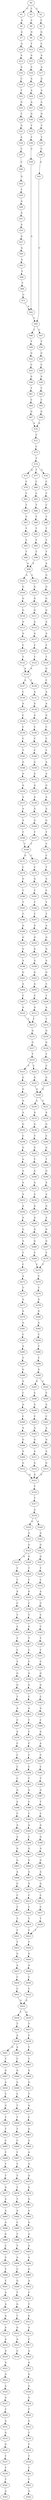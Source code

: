strict digraph  {
	S0 -> S1 [ label = C ];
	S0 -> S2 [ label = C ];
	S0 -> S3 [ label = C ];
	S1 -> S4 [ label = A ];
	S2 -> S5 [ label = C ];
	S3 -> S6 [ label = C ];
	S4 -> S7 [ label = A ];
	S5 -> S8 [ label = G ];
	S6 -> S9 [ label = G ];
	S7 -> S10 [ label = A ];
	S8 -> S11 [ label = C ];
	S9 -> S12 [ label = T ];
	S10 -> S13 [ label = A ];
	S11 -> S14 [ label = A ];
	S12 -> S15 [ label = A ];
	S13 -> S16 [ label = A ];
	S14 -> S17 [ label = A ];
	S15 -> S18 [ label = C ];
	S16 -> S19 [ label = C ];
	S17 -> S20 [ label = G ];
	S18 -> S21 [ label = A ];
	S19 -> S22 [ label = T ];
	S20 -> S23 [ label = A ];
	S21 -> S24 [ label = A ];
	S22 -> S25 [ label = G ];
	S23 -> S26 [ label = A ];
	S24 -> S27 [ label = A ];
	S25 -> S28 [ label = T ];
	S26 -> S29 [ label = G ];
	S27 -> S30 [ label = G ];
	S28 -> S31 [ label = A ];
	S29 -> S32 [ label = T ];
	S30 -> S33 [ label = T ];
	S31 -> S34 [ label = A ];
	S32 -> S35 [ label = T ];
	S33 -> S36 [ label = T ];
	S34 -> S37 [ label = C ];
	S35 -> S38 [ label = C ];
	S36 -> S39 [ label = C ];
	S37 -> S40 [ label = C ];
	S38 -> S41 [ label = A ];
	S39 -> S42 [ label = A ];
	S40 -> S43 [ label = G ];
	S41 -> S44 [ label = C ];
	S42 -> S44 [ label = C ];
	S43 -> S45 [ label = T ];
	S44 -> S46 [ label = T ];
	S44 -> S47 [ label = C ];
	S45 -> S48 [ label = A ];
	S46 -> S49 [ label = T ];
	S47 -> S50 [ label = T ];
	S48 -> S51 [ label = A ];
	S49 -> S52 [ label = G ];
	S50 -> S53 [ label = G ];
	S51 -> S54 [ label = A ];
	S52 -> S55 [ label = C ];
	S53 -> S56 [ label = C ];
	S54 -> S57 [ label = A ];
	S55 -> S58 [ label = A ];
	S56 -> S59 [ label = A ];
	S57 -> S60 [ label = A ];
	S58 -> S61 [ label = T ];
	S59 -> S62 [ label = T ];
	S60 -> S63 [ label = G ];
	S61 -> S64 [ label = C ];
	S62 -> S65 [ label = C ];
	S63 -> S66 [ label = T ];
	S64 -> S67 [ label = G ];
	S65 -> S68 [ label = G ];
	S66 -> S69 [ label = T ];
	S67 -> S70 [ label = A ];
	S68 -> S70 [ label = A ];
	S69 -> S71 [ label = C ];
	S70 -> S72 [ label = C ];
	S71 -> S42 [ label = A ];
	S72 -> S73 [ label = C ];
	S73 -> S74 [ label = T ];
	S74 -> S75 [ label = G ];
	S74 -> S76 [ label = C ];
	S74 -> S77 [ label = T ];
	S75 -> S78 [ label = C ];
	S76 -> S79 [ label = C ];
	S77 -> S80 [ label = C ];
	S78 -> S81 [ label = C ];
	S79 -> S82 [ label = C ];
	S80 -> S83 [ label = C ];
	S81 -> S84 [ label = T ];
	S82 -> S85 [ label = C ];
	S83 -> S86 [ label = T ];
	S84 -> S87 [ label = T ];
	S85 -> S88 [ label = T ];
	S86 -> S89 [ label = T ];
	S87 -> S90 [ label = T ];
	S88 -> S91 [ label = T ];
	S89 -> S92 [ label = T ];
	S90 -> S93 [ label = C ];
	S91 -> S94 [ label = C ];
	S92 -> S95 [ label = C ];
	S93 -> S96 [ label = T ];
	S94 -> S97 [ label = T ];
	S95 -> S98 [ label = T ];
	S96 -> S99 [ label = A ];
	S97 -> S100 [ label = A ];
	S98 -> S99 [ label = A ];
	S99 -> S101 [ label = A ];
	S99 -> S102 [ label = C ];
	S100 -> S103 [ label = G ];
	S101 -> S104 [ label = G ];
	S102 -> S105 [ label = G ];
	S103 -> S106 [ label = G ];
	S104 -> S107 [ label = G ];
	S105 -> S108 [ label = G ];
	S106 -> S109 [ label = G ];
	S107 -> S110 [ label = G ];
	S108 -> S111 [ label = G ];
	S109 -> S112 [ label = G ];
	S110 -> S113 [ label = A ];
	S111 -> S114 [ label = A ];
	S112 -> S115 [ label = A ];
	S113 -> S116 [ label = A ];
	S114 -> S117 [ label = A ];
	S115 -> S118 [ label = A ];
	S116 -> S119 [ label = C ];
	S117 -> S120 [ label = C ];
	S118 -> S121 [ label = C ];
	S119 -> S122 [ label = T ];
	S120 -> S123 [ label = T ];
	S121 -> S124 [ label = T ];
	S122 -> S125 [ label = A ];
	S123 -> S125 [ label = A ];
	S124 -> S126 [ label = G ];
	S125 -> S127 [ label = A ];
	S125 -> S128 [ label = T ];
	S126 -> S129 [ label = C ];
	S127 -> S130 [ label = C ];
	S128 -> S131 [ label = A ];
	S129 -> S132 [ label = A ];
	S130 -> S133 [ label = A ];
	S131 -> S134 [ label = A ];
	S132 -> S135 [ label = A ];
	S133 -> S136 [ label = C ];
	S134 -> S137 [ label = A ];
	S135 -> S138 [ label = G ];
	S136 -> S139 [ label = C ];
	S137 -> S140 [ label = C ];
	S138 -> S141 [ label = C ];
	S139 -> S142 [ label = C ];
	S140 -> S143 [ label = C ];
	S141 -> S144 [ label = C ];
	S142 -> S145 [ label = T ];
	S143 -> S146 [ label = C ];
	S144 -> S147 [ label = T ];
	S145 -> S148 [ label = A ];
	S146 -> S149 [ label = A ];
	S147 -> S150 [ label = A ];
	S148 -> S151 [ label = A ];
	S149 -> S152 [ label = A ];
	S150 -> S153 [ label = A ];
	S151 -> S154 [ label = A ];
	S152 -> S155 [ label = A ];
	S153 -> S156 [ label = G ];
	S154 -> S157 [ label = A ];
	S155 -> S158 [ label = A ];
	S156 -> S159 [ label = A ];
	S157 -> S160 [ label = A ];
	S158 -> S161 [ label = A ];
	S159 -> S162 [ label = A ];
	S160 -> S163 [ label = A ];
	S161 -> S164 [ label = A ];
	S162 -> S165 [ label = G ];
	S163 -> S166 [ label = T ];
	S164 -> S167 [ label = T ];
	S165 -> S168 [ label = T ];
	S166 -> S169 [ label = T ];
	S167 -> S169 [ label = T ];
	S168 -> S170 [ label = C ];
	S169 -> S171 [ label = G ];
	S169 -> S172 [ label = C ];
	S170 -> S173 [ label = C ];
	S171 -> S174 [ label = C ];
	S172 -> S175 [ label = C ];
	S173 -> S176 [ label = T ];
	S174 -> S177 [ label = G ];
	S175 -> S178 [ label = G ];
	S176 -> S179 [ label = A ];
	S177 -> S180 [ label = T ];
	S178 -> S181 [ label = T ];
	S179 -> S182 [ label = C ];
	S180 -> S183 [ label = T ];
	S181 -> S184 [ label = T ];
	S182 -> S185 [ label = T ];
	S183 -> S186 [ label = T ];
	S184 -> S187 [ label = T ];
	S185 -> S188 [ label = T ];
	S186 -> S189 [ label = G ];
	S187 -> S190 [ label = A ];
	S188 -> S191 [ label = A ];
	S189 -> S192 [ label = G ];
	S190 -> S193 [ label = G ];
	S191 -> S194 [ label = G ];
	S192 -> S195 [ label = G ];
	S193 -> S196 [ label = G ];
	S194 -> S197 [ label = G ];
	S195 -> S198 [ label = A ];
	S196 -> S199 [ label = A ];
	S197 -> S200 [ label = A ];
	S198 -> S201 [ label = G ];
	S199 -> S202 [ label = G ];
	S200 -> S203 [ label = G ];
	S201 -> S204 [ label = A ];
	S202 -> S205 [ label = A ];
	S203 -> S206 [ label = C ];
	S204 -> S207 [ label = C ];
	S205 -> S208 [ label = C ];
	S206 -> S209 [ label = T ];
	S207 -> S210 [ label = A ];
	S208 -> S211 [ label = A ];
	S209 -> S212 [ label = A ];
	S210 -> S213 [ label = T ];
	S211 -> S213 [ label = T ];
	S212 -> S214 [ label = T ];
	S213 -> S215 [ label = G ];
	S214 -> S216 [ label = G ];
	S215 -> S217 [ label = G ];
	S216 -> S218 [ label = G ];
	S217 -> S219 [ label = T ];
	S218 -> S220 [ label = T ];
	S219 -> S221 [ label = T ];
	S219 -> S222 [ label = C ];
	S220 -> S223 [ label = C ];
	S221 -> S224 [ label = G ];
	S222 -> S225 [ label = G ];
	S223 -> S226 [ label = G ];
	S224 -> S227 [ label = G ];
	S225 -> S228 [ label = G ];
	S226 -> S228 [ label = G ];
	S227 -> S229 [ label = A ];
	S228 -> S230 [ label = A ];
	S228 -> S231 [ label = T ];
	S229 -> S232 [ label = A ];
	S230 -> S233 [ label = A ];
	S231 -> S234 [ label = A ];
	S232 -> S235 [ label = G ];
	S233 -> S236 [ label = G ];
	S234 -> S237 [ label = G ];
	S235 -> S238 [ label = C ];
	S236 -> S239 [ label = T ];
	S237 -> S240 [ label = C ];
	S238 -> S241 [ label = G ];
	S239 -> S242 [ label = G ];
	S240 -> S243 [ label = G ];
	S241 -> S244 [ label = A ];
	S242 -> S245 [ label = T ];
	S243 -> S246 [ label = T ];
	S244 -> S247 [ label = A ];
	S245 -> S248 [ label = A ];
	S246 -> S249 [ label = G ];
	S247 -> S250 [ label = A ];
	S248 -> S251 [ label = A ];
	S249 -> S252 [ label = A ];
	S250 -> S253 [ label = A ];
	S251 -> S254 [ label = A ];
	S252 -> S255 [ label = A ];
	S253 -> S256 [ label = A ];
	S254 -> S257 [ label = G ];
	S255 -> S258 [ label = G ];
	S256 -> S259 [ label = A ];
	S257 -> S260 [ label = A ];
	S258 -> S261 [ label = A ];
	S259 -> S262 [ label = G ];
	S260 -> S263 [ label = G ];
	S261 -> S264 [ label = G ];
	S262 -> S265 [ label = A ];
	S263 -> S266 [ label = G ];
	S264 -> S267 [ label = G ];
	S265 -> S268 [ label = T ];
	S266 -> S269 [ label = T ];
	S267 -> S270 [ label = T ];
	S268 -> S271 [ label = C ];
	S269 -> S272 [ label = C ];
	S270 -> S272 [ label = C ];
	S271 -> S273 [ label = A ];
	S272 -> S274 [ label = C ];
	S273 -> S275 [ label = T ];
	S274 -> S276 [ label = T ];
	S275 -> S277 [ label = A ];
	S276 -> S278 [ label = A ];
	S277 -> S279 [ label = A ];
	S278 -> S280 [ label = G ];
	S279 -> S281 [ label = A ];
	S280 -> S282 [ label = A ];
	S281 -> S283 [ label = C ];
	S282 -> S284 [ label = C ];
	S283 -> S285 [ label = A ];
	S284 -> S286 [ label = T ];
	S285 -> S287 [ label = T ];
	S286 -> S288 [ label = T ];
	S287 -> S289 [ label = G ];
	S288 -> S290 [ label = G ];
	S289 -> S291 [ label = A ];
	S290 -> S292 [ label = C ];
	S290 -> S293 [ label = G ];
	S291 -> S294 [ label = C ];
	S292 -> S295 [ label = C ];
	S293 -> S296 [ label = C ];
	S294 -> S297 [ label = A ];
	S295 -> S298 [ label = A ];
	S296 -> S299 [ label = A ];
	S297 -> S300 [ label = C ];
	S298 -> S301 [ label = C ];
	S299 -> S302 [ label = C ];
	S300 -> S303 [ label = A ];
	S301 -> S304 [ label = A ];
	S302 -> S305 [ label = A ];
	S303 -> S306 [ label = G ];
	S304 -> S307 [ label = G ];
	S305 -> S308 [ label = G ];
	S306 -> S309 [ label = A ];
	S307 -> S310 [ label = A ];
	S308 -> S311 [ label = A ];
	S309 -> S312 [ label = G ];
	S310 -> S313 [ label = G ];
	S311 -> S314 [ label = G ];
	S312 -> S315 [ label = G ];
	S313 -> S315 [ label = G ];
	S314 -> S315 [ label = G ];
	S315 -> S316 [ label = T ];
	S316 -> S317 [ label = T ];
	S317 -> S318 [ label = A ];
	S318 -> S319 [ label = G ];
	S318 -> S320 [ label = A ];
	S319 -> S321 [ label = A ];
	S320 -> S322 [ label = A ];
	S321 -> S323 [ label = G ];
	S322 -> S324 [ label = G ];
	S323 -> S325 [ label = A ];
	S323 -> S326 [ label = G ];
	S324 -> S327 [ label = G ];
	S325 -> S328 [ label = T ];
	S326 -> S329 [ label = T ];
	S327 -> S330 [ label = T ];
	S328 -> S331 [ label = T ];
	S329 -> S332 [ label = C ];
	S330 -> S333 [ label = C ];
	S331 -> S334 [ label = A ];
	S332 -> S335 [ label = G ];
	S333 -> S336 [ label = A ];
	S334 -> S337 [ label = C ];
	S335 -> S338 [ label = C ];
	S336 -> S339 [ label = C ];
	S337 -> S340 [ label = T ];
	S338 -> S341 [ label = T ];
	S339 -> S342 [ label = C ];
	S340 -> S343 [ label = A ];
	S341 -> S344 [ label = G ];
	S342 -> S345 [ label = C ];
	S343 -> S346 [ label = T ];
	S344 -> S347 [ label = T ];
	S345 -> S348 [ label = T ];
	S346 -> S349 [ label = C ];
	S347 -> S350 [ label = C ];
	S348 -> S351 [ label = C ];
	S349 -> S352 [ label = T ];
	S350 -> S353 [ label = C ];
	S351 -> S354 [ label = C ];
	S352 -> S355 [ label = G ];
	S353 -> S356 [ label = G ];
	S354 -> S357 [ label = G ];
	S355 -> S358 [ label = G ];
	S356 -> S359 [ label = G ];
	S357 -> S360 [ label = G ];
	S358 -> S361 [ label = T ];
	S359 -> S362 [ label = C ];
	S360 -> S363 [ label = C ];
	S361 -> S364 [ label = A ];
	S362 -> S365 [ label = A ];
	S363 -> S366 [ label = A ];
	S364 -> S367 [ label = C ];
	S365 -> S368 [ label = T ];
	S366 -> S369 [ label = C ];
	S367 -> S370 [ label = A ];
	S368 -> S371 [ label = C ];
	S369 -> S372 [ label = G ];
	S370 -> S373 [ label = C ];
	S371 -> S374 [ label = C ];
	S372 -> S375 [ label = A ];
	S373 -> S376 [ label = C ];
	S374 -> S377 [ label = C ];
	S375 -> S378 [ label = C ];
	S376 -> S379 [ label = C ];
	S377 -> S380 [ label = C ];
	S378 -> S381 [ label = C ];
	S379 -> S382 [ label = C ];
	S380 -> S383 [ label = T ];
	S381 -> S384 [ label = T ];
	S382 -> S385 [ label = G ];
	S383 -> S386 [ label = G ];
	S384 -> S387 [ label = G ];
	S385 -> S388 [ label = A ];
	S386 -> S389 [ label = C ];
	S387 -> S390 [ label = T ];
	S388 -> S391 [ label = C ];
	S389 -> S392 [ label = C ];
	S390 -> S393 [ label = C ];
	S391 -> S394 [ label = A ];
	S392 -> S395 [ label = A ];
	S393 -> S396 [ label = A ];
	S394 -> S397 [ label = A ];
	S395 -> S398 [ label = C ];
	S396 -> S399 [ label = G ];
	S397 -> S400 [ label = G ];
	S398 -> S401 [ label = G ];
	S399 -> S402 [ label = G ];
	S400 -> S403 [ label = G ];
	S401 -> S404 [ label = G ];
	S402 -> S405 [ label = G ];
	S403 -> S406 [ label = A ];
	S404 -> S407 [ label = A ];
	S405 -> S408 [ label = A ];
	S406 -> S409 [ label = G ];
	S407 -> S410 [ label = G ];
	S408 -> S411 [ label = G ];
	S409 -> S412 [ label = C ];
	S410 -> S413 [ label = C ];
	S411 -> S414 [ label = C ];
	S412 -> S415 [ label = T ];
	S413 -> S416 [ label = C ];
	S414 -> S417 [ label = C ];
	S415 -> S418 [ label = T ];
	S416 -> S419 [ label = T ];
	S417 -> S420 [ label = T ];
	S418 -> S421 [ label = T ];
	S419 -> S422 [ label = T ];
	S420 -> S422 [ label = T ];
	S421 -> S423 [ label = T ];
	S422 -> S424 [ label = T ];
	S423 -> S425 [ label = G ];
	S424 -> S426 [ label = G ];
	S425 -> S427 [ label = A ];
	S426 -> S428 [ label = A ];
	S427 -> S429 [ label = C ];
	S428 -> S430 [ label = C ];
	S429 -> S431 [ label = C ];
	S430 -> S432 [ label = C ];
	S431 -> S433 [ label = G ];
	S432 -> S433 [ label = G ];
	S433 -> S434 [ label = T ];
	S433 -> S435 [ label = G ];
	S434 -> S436 [ label = T ];
	S435 -> S437 [ label = T ];
	S436 -> S438 [ label = A ];
	S437 -> S439 [ label = C ];
	S438 -> S440 [ label = A ];
	S438 -> S441 [ label = G ];
	S439 -> S442 [ label = T ];
	S440 -> S443 [ label = C ];
	S441 -> S444 [ label = T ];
	S442 -> S445 [ label = T ];
	S443 -> S446 [ label = G ];
	S444 -> S447 [ label = G ];
	S445 -> S448 [ label = G ];
	S446 -> S449 [ label = A ];
	S447 -> S450 [ label = A ];
	S448 -> S451 [ label = G ];
	S449 -> S452 [ label = C ];
	S450 -> S453 [ label = C ];
	S451 -> S454 [ label = T ];
	S452 -> S455 [ label = T ];
	S453 -> S456 [ label = G ];
	S454 -> S457 [ label = G ];
	S455 -> S458 [ label = T ];
	S456 -> S459 [ label = T ];
	S457 -> S460 [ label = C ];
	S458 -> S461 [ label = T ];
	S459 -> S462 [ label = T ];
	S460 -> S463 [ label = G ];
	S461 -> S464 [ label = C ];
	S462 -> S465 [ label = C ];
	S463 -> S466 [ label = G ];
	S464 -> S467 [ label = T ];
	S465 -> S468 [ label = T ];
	S466 -> S469 [ label = A ];
	S467 -> S470 [ label = T ];
	S468 -> S471 [ label = T ];
	S469 -> S472 [ label = A ];
	S470 -> S473 [ label = T ];
	S471 -> S474 [ label = T ];
	S472 -> S475 [ label = A ];
	S473 -> S476 [ label = T ];
	S474 -> S477 [ label = G ];
	S475 -> S478 [ label = G ];
	S476 -> S479 [ label = T ];
	S477 -> S480 [ label = A ];
	S478 -> S481 [ label = A ];
	S479 -> S482 [ label = A ];
	S480 -> S483 [ label = A ];
	S481 -> S484 [ label = G ];
	S482 -> S485 [ label = C ];
	S483 -> S486 [ label = A ];
	S484 -> S487 [ label = G ];
	S485 -> S488 [ label = T ];
	S486 -> S489 [ label = G ];
	S487 -> S490 [ label = A ];
	S488 -> S491 [ label = T ];
	S489 -> S492 [ label = C ];
	S490 -> S493 [ label = G ];
	S491 -> S494 [ label = A ];
	S492 -> S495 [ label = C ];
	S493 -> S496 [ label = A ];
	S494 -> S497 [ label = C ];
	S495 -> S498 [ label = T ];
	S496 -> S499 [ label = G ];
	S497 -> S500 [ label = G ];
	S498 -> S501 [ label = T ];
	S499 -> S502 [ label = A ];
	S500 -> S503 [ label = T ];
	S501 -> S504 [ label = A ];
	S502 -> S505 [ label = C ];
	S503 -> S506 [ label = G ];
	S504 -> S507 [ label = A ];
	S505 -> S508 [ label = T ];
	S506 -> S509 [ label = T ];
	S507 -> S510 [ label = A ];
	S508 -> S511 [ label = G ];
	S509 -> S512 [ label = G ];
	S510 -> S513 [ label = A ];
	S511 -> S514 [ label = A ];
	S512 -> S515 [ label = A ];
	S513 -> S516 [ label = A ];
	S514 -> S517 [ label = C ];
	S515 -> S518 [ label = C ];
	S516 -> S519 [ label = A ];
	S517 -> S520 [ label = A ];
	S519 -> S521 [ label = A ];
	S520 -> S522 [ label = A ];
	S521 -> S523 [ label = A ];
	S522 -> S524 [ label = G ];
	S523 -> S525 [ label = A ];
	S524 -> S526 [ label = G ];
	S525 -> S527 [ label = A ];
	S526 -> S528 [ label = G ];
	S527 -> S529 [ label = T ];
	S528 -> S530 [ label = T ];
	S529 -> S531 [ label = A ];
	S530 -> S532 [ label = G ];
	S531 -> S533 [ label = G ];
	S532 -> S534 [ label = T ];
	S533 -> S535 [ label = G ];
	S534 -> S536 [ label = T ];
	S535 -> S537 [ label = T ];
	S536 -> S538 [ label = T ];
	S537 -> S539 [ label = T ];
	S538 -> S540 [ label = C ];
	S539 -> S541 [ label = T ];
	S540 -> S542 [ label = T ];
	S541 -> S543 [ label = A ];
	S542 -> S544 [ label = A ];
}
